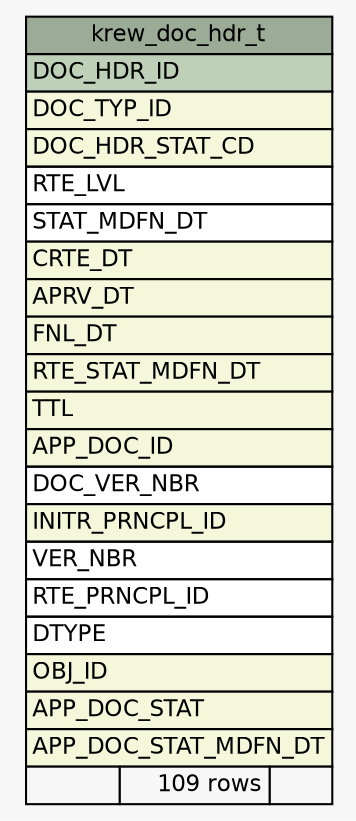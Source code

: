 // dot 2.28.0 on Mac OS X 10.7.2
// SchemaSpy rev 590
digraph "krew_doc_hdr_t" {
  graph [
    rankdir="RL"
    bgcolor="#f7f7f7"
    nodesep="0.18"
    ranksep="0.46"
    fontname="Helvetica"
    fontsize="11"
  ];
  node [
    fontname="Helvetica"
    fontsize="11"
    shape="plaintext"
  ];
  edge [
    arrowsize="0.8"
  ];
  "krew_doc_hdr_t" [
    label=<
    <TABLE BORDER="0" CELLBORDER="1" CELLSPACING="0" BGCOLOR="#ffffff">
      <TR><TD COLSPAN="3" BGCOLOR="#9bab96" ALIGN="CENTER">krew_doc_hdr_t</TD></TR>
      <TR><TD PORT="DOC_HDR_ID" COLSPAN="3" BGCOLOR="#bed1b8" ALIGN="LEFT">DOC_HDR_ID</TD></TR>
      <TR><TD PORT="DOC_TYP_ID" COLSPAN="3" BGCOLOR="#f4f7da" ALIGN="LEFT">DOC_TYP_ID</TD></TR>
      <TR><TD PORT="DOC_HDR_STAT_CD" COLSPAN="3" BGCOLOR="#f4f7da" ALIGN="LEFT">DOC_HDR_STAT_CD</TD></TR>
      <TR><TD PORT="RTE_LVL" COLSPAN="3" ALIGN="LEFT">RTE_LVL</TD></TR>
      <TR><TD PORT="STAT_MDFN_DT" COLSPAN="3" ALIGN="LEFT">STAT_MDFN_DT</TD></TR>
      <TR><TD PORT="CRTE_DT" COLSPAN="3" BGCOLOR="#f4f7da" ALIGN="LEFT">CRTE_DT</TD></TR>
      <TR><TD PORT="APRV_DT" COLSPAN="3" BGCOLOR="#f4f7da" ALIGN="LEFT">APRV_DT</TD></TR>
      <TR><TD PORT="FNL_DT" COLSPAN="3" BGCOLOR="#f4f7da" ALIGN="LEFT">FNL_DT</TD></TR>
      <TR><TD PORT="RTE_STAT_MDFN_DT" COLSPAN="3" BGCOLOR="#f4f7da" ALIGN="LEFT">RTE_STAT_MDFN_DT</TD></TR>
      <TR><TD PORT="TTL" COLSPAN="3" BGCOLOR="#f4f7da" ALIGN="LEFT">TTL</TD></TR>
      <TR><TD PORT="APP_DOC_ID" COLSPAN="3" BGCOLOR="#f4f7da" ALIGN="LEFT">APP_DOC_ID</TD></TR>
      <TR><TD PORT="DOC_VER_NBR" COLSPAN="3" ALIGN="LEFT">DOC_VER_NBR</TD></TR>
      <TR><TD PORT="INITR_PRNCPL_ID" COLSPAN="3" BGCOLOR="#f4f7da" ALIGN="LEFT">INITR_PRNCPL_ID</TD></TR>
      <TR><TD PORT="VER_NBR" COLSPAN="3" ALIGN="LEFT">VER_NBR</TD></TR>
      <TR><TD PORT="RTE_PRNCPL_ID" COLSPAN="3" ALIGN="LEFT">RTE_PRNCPL_ID</TD></TR>
      <TR><TD PORT="DTYPE" COLSPAN="3" ALIGN="LEFT">DTYPE</TD></TR>
      <TR><TD PORT="OBJ_ID" COLSPAN="3" BGCOLOR="#f4f7da" ALIGN="LEFT">OBJ_ID</TD></TR>
      <TR><TD PORT="APP_DOC_STAT" COLSPAN="3" BGCOLOR="#f4f7da" ALIGN="LEFT">APP_DOC_STAT</TD></TR>
      <TR><TD PORT="APP_DOC_STAT_MDFN_DT" COLSPAN="3" BGCOLOR="#f4f7da" ALIGN="LEFT">APP_DOC_STAT_MDFN_DT</TD></TR>
      <TR><TD ALIGN="LEFT" BGCOLOR="#f7f7f7">  </TD><TD ALIGN="RIGHT" BGCOLOR="#f7f7f7">109 rows</TD><TD ALIGN="RIGHT" BGCOLOR="#f7f7f7">  </TD></TR>
    </TABLE>>
    URL="tables/krew_doc_hdr_t.html"
    tooltip="krew_doc_hdr_t"
  ];
}
